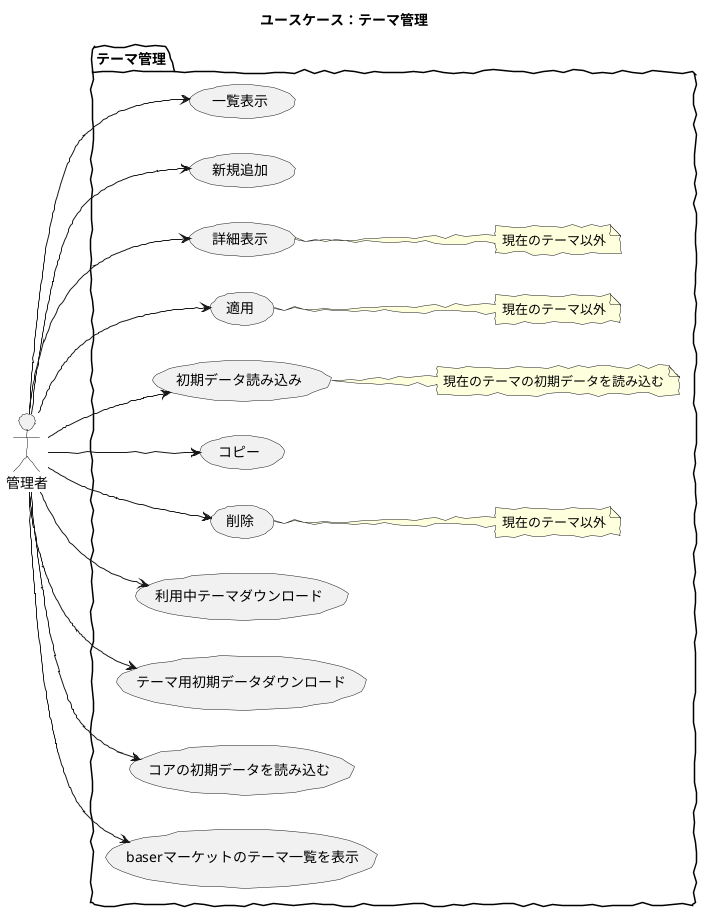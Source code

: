 @startuml

skinparam handwritten true
skinparam backgroundColor white

title ユースケース：テーマ管理

actor 管理者

package テーマ管理 {
	left to right direction
	管理者 -down-> (一覧表示)
	管理者 -down-> (新規追加)
	管理者 -down-> (詳細表示)
	管理者 -down-> (適用)
	管理者 -down-> (初期データ読み込み)
	管理者 -down-> (コピー)
	管理者 -down-> (削除)
	管理者 -down-> (利用中テーマダウンロード)
	管理者 -down-> (テーマ用初期データダウンロード)
	管理者 -down-> (コアの初期データを読み込む)
	管理者 -down-> (baserマーケットのテーマ一覧を表示)
	note right of 初期データ読み込み
	現在のテーマの初期データを読み込む
	endnote
	note right of 削除
	現在のテーマ以外
	endnote
	note right of 適用
	現在のテーマ以外
	endnote
	note right of 詳細表示
	現在のテーマ以外
	endnote
}

@enduml
